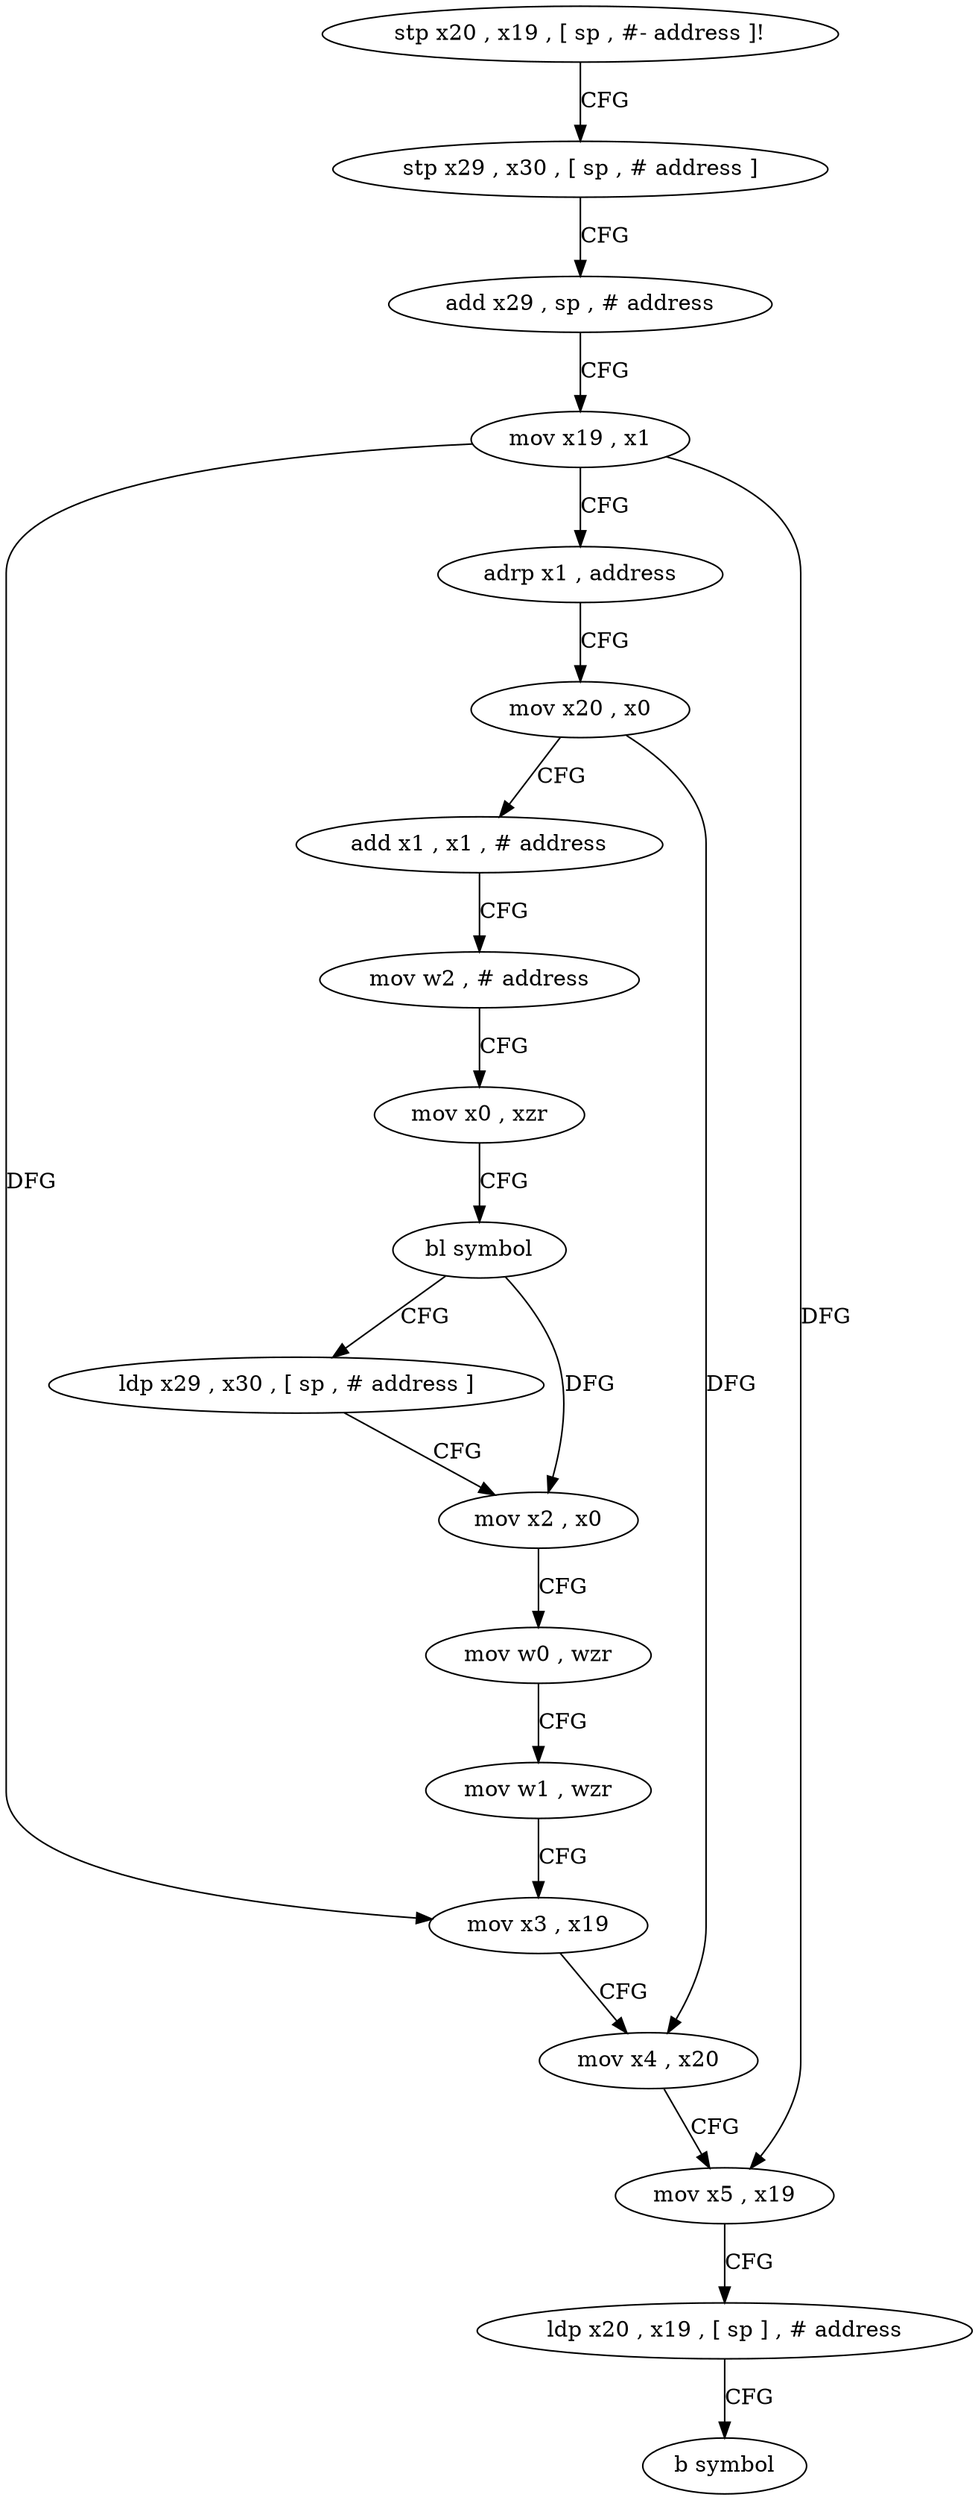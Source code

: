 digraph "func" {
"4209192" [label = "stp x20 , x19 , [ sp , #- address ]!" ]
"4209196" [label = "stp x29 , x30 , [ sp , # address ]" ]
"4209200" [label = "add x29 , sp , # address" ]
"4209204" [label = "mov x19 , x1" ]
"4209208" [label = "adrp x1 , address" ]
"4209212" [label = "mov x20 , x0" ]
"4209216" [label = "add x1 , x1 , # address" ]
"4209220" [label = "mov w2 , # address" ]
"4209224" [label = "mov x0 , xzr" ]
"4209228" [label = "bl symbol" ]
"4209232" [label = "ldp x29 , x30 , [ sp , # address ]" ]
"4209236" [label = "mov x2 , x0" ]
"4209240" [label = "mov w0 , wzr" ]
"4209244" [label = "mov w1 , wzr" ]
"4209248" [label = "mov x3 , x19" ]
"4209252" [label = "mov x4 , x20" ]
"4209256" [label = "mov x5 , x19" ]
"4209260" [label = "ldp x20 , x19 , [ sp ] , # address" ]
"4209264" [label = "b symbol" ]
"4209192" -> "4209196" [ label = "CFG" ]
"4209196" -> "4209200" [ label = "CFG" ]
"4209200" -> "4209204" [ label = "CFG" ]
"4209204" -> "4209208" [ label = "CFG" ]
"4209204" -> "4209248" [ label = "DFG" ]
"4209204" -> "4209256" [ label = "DFG" ]
"4209208" -> "4209212" [ label = "CFG" ]
"4209212" -> "4209216" [ label = "CFG" ]
"4209212" -> "4209252" [ label = "DFG" ]
"4209216" -> "4209220" [ label = "CFG" ]
"4209220" -> "4209224" [ label = "CFG" ]
"4209224" -> "4209228" [ label = "CFG" ]
"4209228" -> "4209232" [ label = "CFG" ]
"4209228" -> "4209236" [ label = "DFG" ]
"4209232" -> "4209236" [ label = "CFG" ]
"4209236" -> "4209240" [ label = "CFG" ]
"4209240" -> "4209244" [ label = "CFG" ]
"4209244" -> "4209248" [ label = "CFG" ]
"4209248" -> "4209252" [ label = "CFG" ]
"4209252" -> "4209256" [ label = "CFG" ]
"4209256" -> "4209260" [ label = "CFG" ]
"4209260" -> "4209264" [ label = "CFG" ]
}
